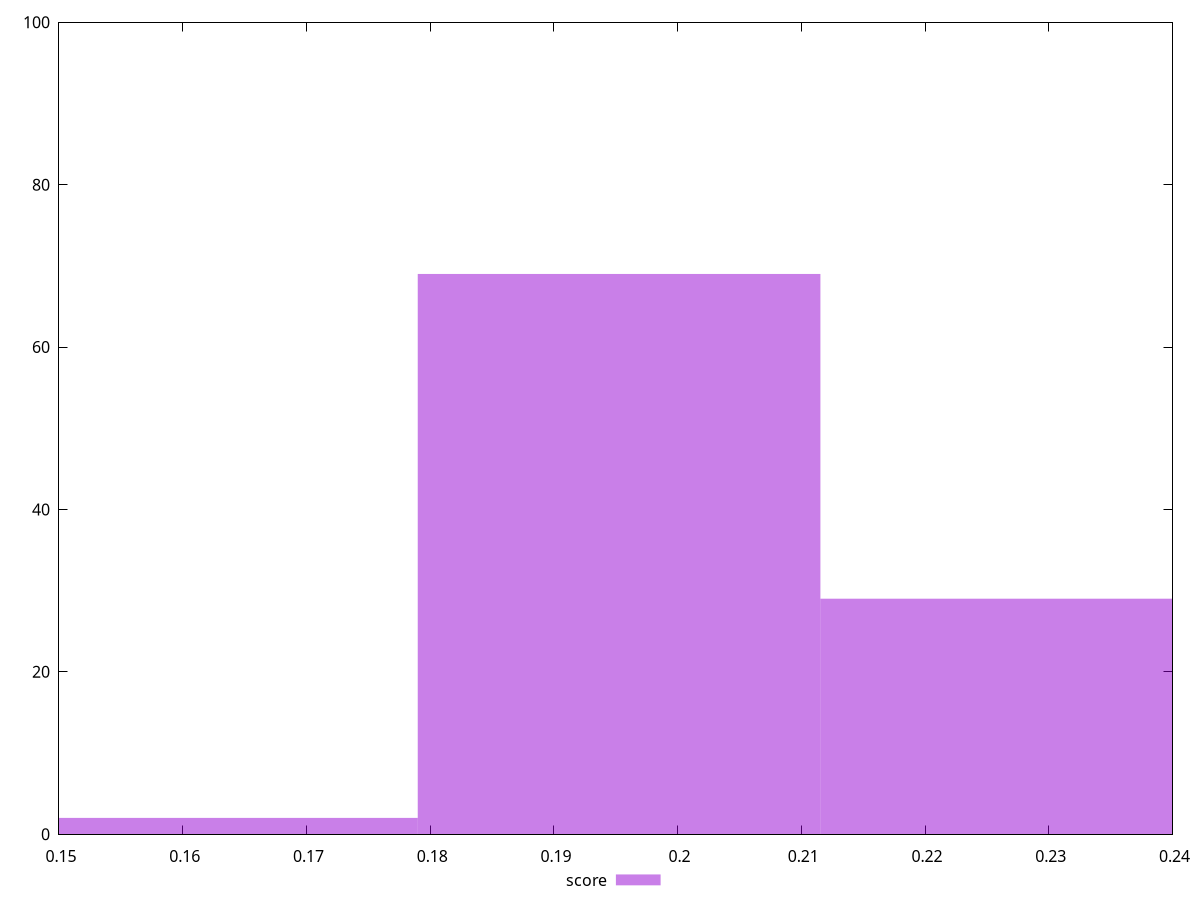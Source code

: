 reset

$score <<EOF
0.1627238142222688 2
0.19526857706672257 69
0.22781333991117633 29
EOF

set key outside below
set boxwidth 0.03254476284445376
set xrange [0.15:0.24]
set yrange [0:100]
set trange [0:100]
set style fill transparent solid 0.5 noborder
set terminal svg size 640, 490 enhanced background rgb 'white'
set output "reports/report_00030_2021-02-24T20-42-31.540Z/max-potential-fid/samples/music/score/histogram.svg"

plot $score title "score" with boxes

reset
